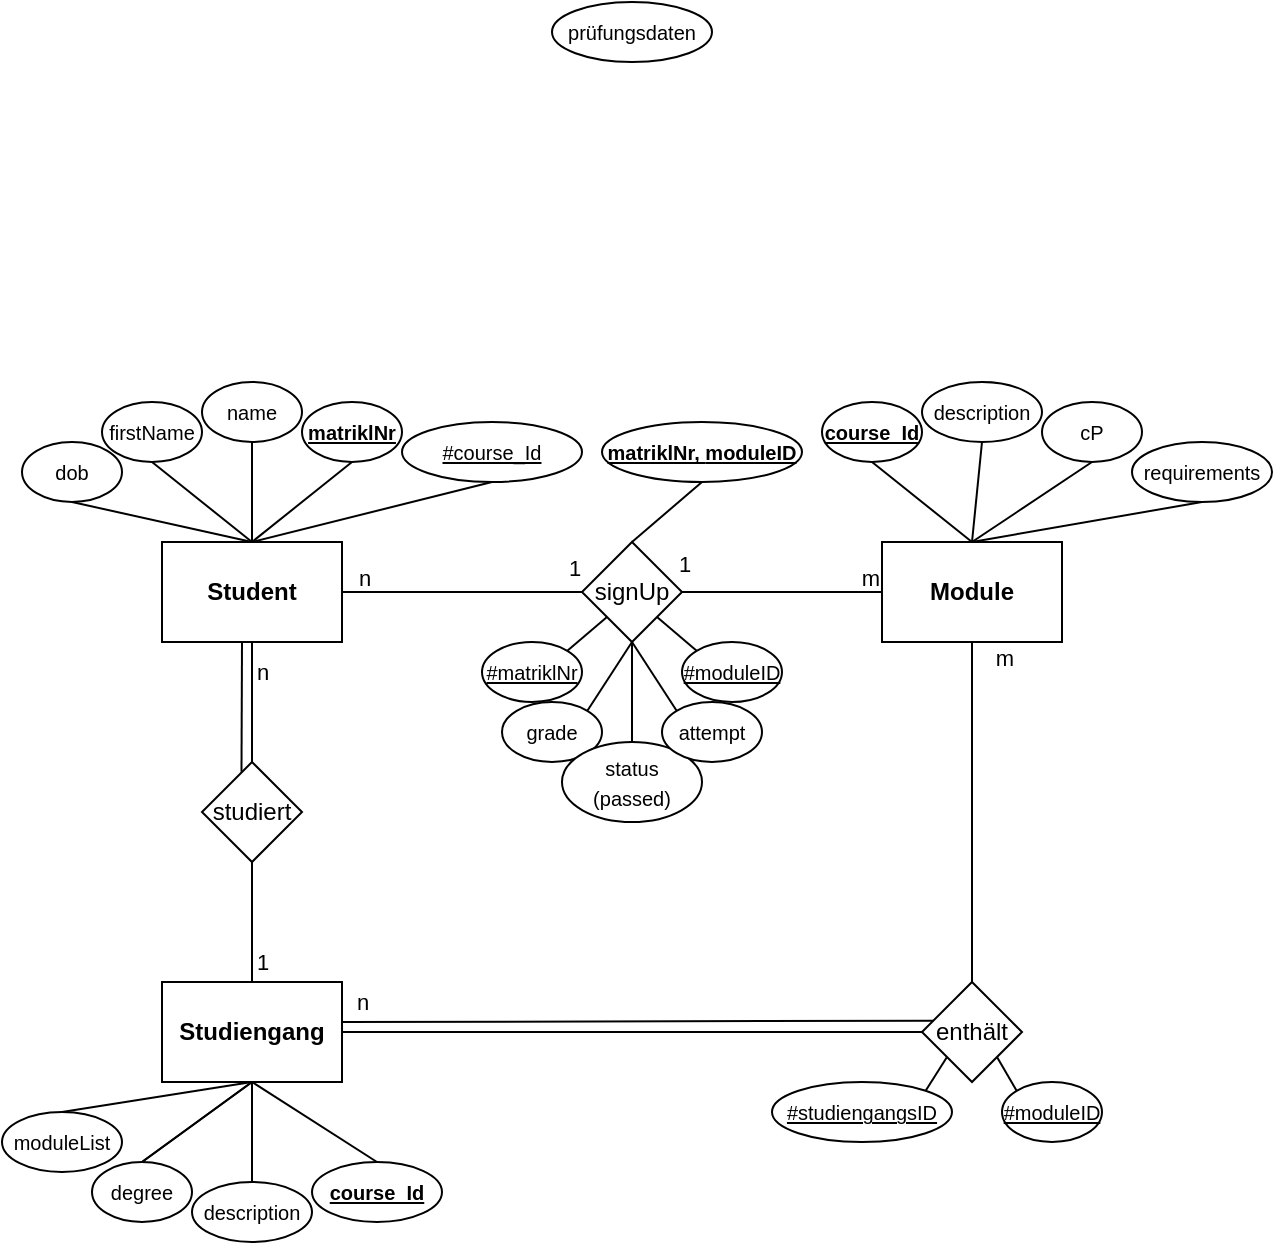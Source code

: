 <mxfile version="24.2.5" type="device">
  <diagram name="Seite-1" id="IcDrGNgG1QqAmfGNEyO5">
    <mxGraphModel dx="989" dy="532" grid="1" gridSize="10" guides="1" tooltips="1" connect="1" arrows="1" fold="1" page="1" pageScale="1" pageWidth="827" pageHeight="1169" math="0" shadow="0">
      <root>
        <mxCell id="0" />
        <mxCell id="1" parent="0" />
        <mxCell id="rMu8eChGB8LK1C9Uu2LS-68" value="n" style="edgeLabel;html=1;align=center;verticalAlign=middle;resizable=0;points=[];" parent="1" vertex="1" connectable="0">
          <mxGeometry x="365.003" y="270" as="geometry">
            <mxPoint x="-24" y="18" as="offset" />
          </mxGeometry>
        </mxCell>
        <mxCell id="rMu8eChGB8LK1C9Uu2LS-67" value="m" style="edgeLabel;html=1;align=center;verticalAlign=middle;resizable=0;points=[];" parent="1" vertex="1" connectable="0">
          <mxGeometry x="607.903" y="270" as="geometry">
            <mxPoint x="-14" y="18" as="offset" />
          </mxGeometry>
        </mxCell>
        <mxCell id="rMu8eChGB8LK1C9Uu2LS-5" value="&lt;b&gt;Student&lt;/b&gt;" style="rounded=0;whiteSpace=wrap;html=1;" parent="1" vertex="1">
          <mxGeometry x="240" y="270" width="90" height="50" as="geometry" />
        </mxCell>
        <mxCell id="rMu8eChGB8LK1C9Uu2LS-6" value="&lt;b&gt;Module&lt;/b&gt;" style="rounded=0;whiteSpace=wrap;html=1;" parent="1" vertex="1">
          <mxGeometry x="600" y="270" width="90" height="50" as="geometry" />
        </mxCell>
        <mxCell id="rMu8eChGB8LK1C9Uu2LS-8" value="" style="endArrow=none;html=1;rounded=0;exitX=1;exitY=0.5;exitDx=0;exitDy=0;entryX=0;entryY=0.5;entryDx=0;entryDy=0;" parent="1" source="rMu8eChGB8LK1C9Uu2LS-11" target="rMu8eChGB8LK1C9Uu2LS-6" edge="1">
          <mxGeometry width="50" height="50" relative="1" as="geometry">
            <mxPoint x="530" y="295" as="sourcePoint" />
            <mxPoint x="680" y="490" as="targetPoint" />
          </mxGeometry>
        </mxCell>
        <mxCell id="rMu8eChGB8LK1C9Uu2LS-11" value="signUp" style="rhombus;whiteSpace=wrap;html=1;" parent="1" vertex="1">
          <mxGeometry x="450" y="270" width="50" height="50" as="geometry" />
        </mxCell>
        <mxCell id="rMu8eChGB8LK1C9Uu2LS-15" value="&lt;b&gt;Studiengang&lt;/b&gt;" style="rounded=0;whiteSpace=wrap;html=1;" parent="1" vertex="1">
          <mxGeometry x="240" y="490" width="90" height="50" as="geometry" />
        </mxCell>
        <mxCell id="rMu8eChGB8LK1C9Uu2LS-16" value="studiert" style="rhombus;whiteSpace=wrap;html=1;" parent="1" vertex="1">
          <mxGeometry x="260" y="380" width="50" height="50" as="geometry" />
        </mxCell>
        <mxCell id="rMu8eChGB8LK1C9Uu2LS-17" value="" style="endArrow=none;html=1;rounded=0;exitX=0.5;exitY=1;exitDx=0;exitDy=0;entryX=0.5;entryY=0;entryDx=0;entryDy=0;" parent="1" source="rMu8eChGB8LK1C9Uu2LS-5" target="rMu8eChGB8LK1C9Uu2LS-16" edge="1">
          <mxGeometry width="50" height="50" relative="1" as="geometry">
            <mxPoint x="240" y="350" as="sourcePoint" />
            <mxPoint x="310" y="350" as="targetPoint" />
          </mxGeometry>
        </mxCell>
        <mxCell id="rMu8eChGB8LK1C9Uu2LS-22" value="n" style="edgeLabel;html=1;align=center;verticalAlign=middle;resizable=0;points=[];" parent="rMu8eChGB8LK1C9Uu2LS-17" vertex="1" connectable="0">
          <mxGeometry x="-0.505" y="2" relative="1" as="geometry">
            <mxPoint x="3" as="offset" />
          </mxGeometry>
        </mxCell>
        <mxCell id="rMu8eChGB8LK1C9Uu2LS-24" value="" style="endArrow=none;html=1;rounded=0;entryX=0.5;entryY=1;entryDx=0;entryDy=0;exitX=0.5;exitY=0;exitDx=0;exitDy=0;" parent="1" source="rMu8eChGB8LK1C9Uu2LS-15" target="rMu8eChGB8LK1C9Uu2LS-16" edge="1">
          <mxGeometry width="50" height="50" relative="1" as="geometry">
            <mxPoint x="550" y="540" as="sourcePoint" />
            <mxPoint x="600" y="490" as="targetPoint" />
          </mxGeometry>
        </mxCell>
        <mxCell id="rMu8eChGB8LK1C9Uu2LS-25" value="1" style="edgeLabel;html=1;align=center;verticalAlign=middle;resizable=0;points=[];" parent="rMu8eChGB8LK1C9Uu2LS-24" vertex="1" connectable="0">
          <mxGeometry x="-0.403" y="-1" relative="1" as="geometry">
            <mxPoint x="4" y="8" as="offset" />
          </mxGeometry>
        </mxCell>
        <mxCell id="rMu8eChGB8LK1C9Uu2LS-27" value="enthält" style="rhombus;whiteSpace=wrap;html=1;" parent="1" vertex="1">
          <mxGeometry x="620" y="490" width="50" height="50" as="geometry" />
        </mxCell>
        <mxCell id="rMu8eChGB8LK1C9Uu2LS-30" value="" style="endArrow=none;html=1;rounded=0;exitX=0.5;exitY=0;exitDx=0;exitDy=0;entryX=0.5;entryY=1;entryDx=0;entryDy=0;" parent="1" source="rMu8eChGB8LK1C9Uu2LS-27" target="rMu8eChGB8LK1C9Uu2LS-6" edge="1">
          <mxGeometry width="50" height="50" relative="1" as="geometry">
            <mxPoint x="433" y="428" as="sourcePoint" />
            <mxPoint x="340" y="500" as="targetPoint" />
          </mxGeometry>
        </mxCell>
        <mxCell id="rMu8eChGB8LK1C9Uu2LS-34" value="&lt;font style=&quot;font-size: 10px;&quot;&gt;&lt;u&gt;&lt;b&gt;matriklNr&lt;/b&gt;&lt;/u&gt;&lt;/font&gt;" style="ellipse;whiteSpace=wrap;html=1;" parent="1" vertex="1">
          <mxGeometry x="310" y="200" width="50" height="30" as="geometry" />
        </mxCell>
        <mxCell id="rMu8eChGB8LK1C9Uu2LS-35" value="" style="endArrow=none;html=1;rounded=0;entryX=0.5;entryY=1;entryDx=0;entryDy=0;exitX=0.5;exitY=0;exitDx=0;exitDy=0;" parent="1" source="rMu8eChGB8LK1C9Uu2LS-5" target="rMu8eChGB8LK1C9Uu2LS-34" edge="1">
          <mxGeometry width="50" height="50" relative="1" as="geometry">
            <mxPoint x="550" y="340" as="sourcePoint" />
            <mxPoint x="600" y="290" as="targetPoint" />
          </mxGeometry>
        </mxCell>
        <mxCell id="rMu8eChGB8LK1C9Uu2LS-36" value="&lt;font style=&quot;font-size: 10px;&quot;&gt;name&lt;/font&gt;" style="ellipse;whiteSpace=wrap;html=1;" parent="1" vertex="1">
          <mxGeometry x="260" y="190" width="50" height="30" as="geometry" />
        </mxCell>
        <mxCell id="rMu8eChGB8LK1C9Uu2LS-37" value="" style="endArrow=none;html=1;rounded=0;entryX=0.5;entryY=1;entryDx=0;entryDy=0;exitX=0.5;exitY=0;exitDx=0;exitDy=0;" parent="1" source="rMu8eChGB8LK1C9Uu2LS-5" target="rMu8eChGB8LK1C9Uu2LS-36" edge="1">
          <mxGeometry width="50" height="50" relative="1" as="geometry">
            <mxPoint x="295" y="280" as="sourcePoint" />
            <mxPoint x="275" y="220" as="targetPoint" />
          </mxGeometry>
        </mxCell>
        <mxCell id="rMu8eChGB8LK1C9Uu2LS-38" value="&lt;font style=&quot;font-size: 10px;&quot;&gt;firstName&lt;/font&gt;" style="ellipse;whiteSpace=wrap;html=1;" parent="1" vertex="1">
          <mxGeometry x="210" y="200" width="50" height="30" as="geometry" />
        </mxCell>
        <mxCell id="rMu8eChGB8LK1C9Uu2LS-39" value="" style="endArrow=none;html=1;rounded=0;entryX=0.5;entryY=1;entryDx=0;entryDy=0;exitX=0.5;exitY=0;exitDx=0;exitDy=0;" parent="1" source="rMu8eChGB8LK1C9Uu2LS-5" target="rMu8eChGB8LK1C9Uu2LS-38" edge="1">
          <mxGeometry width="50" height="50" relative="1" as="geometry">
            <mxPoint x="262.5" y="300" as="sourcePoint" />
            <mxPoint x="252.5" y="250" as="targetPoint" />
          </mxGeometry>
        </mxCell>
        <mxCell id="rMu8eChGB8LK1C9Uu2LS-40" value="&lt;font style=&quot;font-size: 10px;&quot;&gt;dob&lt;/font&gt;" style="ellipse;whiteSpace=wrap;html=1;" parent="1" vertex="1">
          <mxGeometry x="170" y="220" width="50" height="30" as="geometry" />
        </mxCell>
        <mxCell id="rMu8eChGB8LK1C9Uu2LS-41" value="" style="endArrow=none;html=1;rounded=0;entryX=0.5;entryY=1;entryDx=0;entryDy=0;exitX=0.5;exitY=0;exitDx=0;exitDy=0;" parent="1" source="rMu8eChGB8LK1C9Uu2LS-5" target="rMu8eChGB8LK1C9Uu2LS-40" edge="1">
          <mxGeometry width="50" height="50" relative="1" as="geometry">
            <mxPoint x="255" y="350" as="sourcePoint" />
            <mxPoint x="245" y="300" as="targetPoint" />
          </mxGeometry>
        </mxCell>
        <mxCell id="rMu8eChGB8LK1C9Uu2LS-42" value="&lt;span style=&quot;font-size: 10px;&quot;&gt;&lt;u&gt;&lt;b&gt;course_Id&lt;/b&gt;&lt;/u&gt;&lt;/span&gt;" style="ellipse;whiteSpace=wrap;html=1;" parent="1" vertex="1">
          <mxGeometry x="315" y="580" width="65" height="30" as="geometry" />
        </mxCell>
        <mxCell id="rMu8eChGB8LK1C9Uu2LS-43" value="" style="endArrow=none;html=1;rounded=0;entryX=0.5;entryY=0;entryDx=0;entryDy=0;" parent="1" target="rMu8eChGB8LK1C9Uu2LS-42" edge="1">
          <mxGeometry width="50" height="50" relative="1" as="geometry">
            <mxPoint x="285" y="540" as="sourcePoint" />
            <mxPoint x="600" y="710" as="targetPoint" />
          </mxGeometry>
        </mxCell>
        <mxCell id="rMu8eChGB8LK1C9Uu2LS-44" value="&lt;span style=&quot;font-size: 10px;&quot;&gt;description&lt;/span&gt;" style="ellipse;whiteSpace=wrap;html=1;" parent="1" vertex="1">
          <mxGeometry x="255" y="590" width="60" height="30" as="geometry" />
        </mxCell>
        <mxCell id="rMu8eChGB8LK1C9Uu2LS-45" value="" style="endArrow=none;html=1;rounded=0;entryX=0.5;entryY=0;entryDx=0;entryDy=0;exitX=0.5;exitY=1;exitDx=0;exitDy=0;" parent="1" source="rMu8eChGB8LK1C9Uu2LS-15" target="rMu8eChGB8LK1C9Uu2LS-44" edge="1">
          <mxGeometry width="50" height="50" relative="1" as="geometry">
            <mxPoint x="285" y="540" as="sourcePoint" />
            <mxPoint x="290" y="620" as="targetPoint" />
          </mxGeometry>
        </mxCell>
        <mxCell id="rMu8eChGB8LK1C9Uu2LS-47" value="" style="endArrow=none;html=1;rounded=0;entryX=0.5;entryY=0;entryDx=0;entryDy=0;" parent="1" target="rMu8eChGB8LK1C9Uu2LS-46" edge="1">
          <mxGeometry width="50" height="50" relative="1" as="geometry">
            <mxPoint x="285" y="540" as="sourcePoint" />
            <mxPoint x="270" y="660" as="targetPoint" />
          </mxGeometry>
        </mxCell>
        <mxCell id="rMu8eChGB8LK1C9Uu2LS-48" value="&lt;font style=&quot;font-size: 10px;&quot;&gt;moduleList&lt;/font&gt;" style="ellipse;whiteSpace=wrap;html=1;" parent="1" vertex="1">
          <mxGeometry x="160" y="555" width="60" height="30" as="geometry" />
        </mxCell>
        <mxCell id="rMu8eChGB8LK1C9Uu2LS-49" value="" style="endArrow=none;html=1;rounded=0;entryX=0.5;entryY=0;entryDx=0;entryDy=0;exitX=0.5;exitY=1;exitDx=0;exitDy=0;" parent="1" source="rMu8eChGB8LK1C9Uu2LS-15" target="rMu8eChGB8LK1C9Uu2LS-48" edge="1">
          <mxGeometry width="50" height="50" relative="1" as="geometry">
            <mxPoint x="285" y="690" as="sourcePoint" />
            <mxPoint x="245" y="720" as="targetPoint" />
          </mxGeometry>
        </mxCell>
        <mxCell id="rMu8eChGB8LK1C9Uu2LS-51" value="" style="endArrow=none;html=1;rounded=0;entryX=0.5;entryY=0;entryDx=0;entryDy=0;" parent="1" target="rMu8eChGB8LK1C9Uu2LS-46" edge="1">
          <mxGeometry width="50" height="50" relative="1" as="geometry">
            <mxPoint x="285" y="540" as="sourcePoint" />
            <mxPoint x="285" y="610" as="targetPoint" />
          </mxGeometry>
        </mxCell>
        <mxCell id="rMu8eChGB8LK1C9Uu2LS-46" value="&lt;font style=&quot;font-size: 10px;&quot;&gt;degree&lt;/font&gt;" style="ellipse;whiteSpace=wrap;html=1;" parent="1" vertex="1">
          <mxGeometry x="205" y="580" width="50" height="30" as="geometry" />
        </mxCell>
        <mxCell id="rMu8eChGB8LK1C9Uu2LS-54" value="&lt;span style=&quot;font-size: 10px;&quot;&gt;requirements&lt;/span&gt;" style="ellipse;whiteSpace=wrap;html=1;" parent="1" vertex="1">
          <mxGeometry x="725" y="220" width="70" height="30" as="geometry" />
        </mxCell>
        <mxCell id="rMu8eChGB8LK1C9Uu2LS-55" value="" style="endArrow=none;html=1;rounded=0;entryX=0.5;entryY=1;entryDx=0;entryDy=0;exitX=0.5;exitY=0;exitDx=0;exitDy=0;" parent="1" source="rMu8eChGB8LK1C9Uu2LS-6" target="rMu8eChGB8LK1C9Uu2LS-54" edge="1">
          <mxGeometry width="50" height="50" relative="1" as="geometry">
            <mxPoint x="660" y="255" as="sourcePoint" />
            <mxPoint x="975" y="275" as="targetPoint" />
          </mxGeometry>
        </mxCell>
        <mxCell id="rMu8eChGB8LK1C9Uu2LS-56" value="&lt;span style=&quot;font-size: 10px;&quot;&gt;cP&lt;/span&gt;" style="ellipse;whiteSpace=wrap;html=1;" parent="1" vertex="1">
          <mxGeometry x="680" y="200" width="50" height="30" as="geometry" />
        </mxCell>
        <mxCell id="rMu8eChGB8LK1C9Uu2LS-57" value="" style="endArrow=none;html=1;rounded=0;entryX=0.5;entryY=1;entryDx=0;entryDy=0;exitX=0.5;exitY=0;exitDx=0;exitDy=0;" parent="1" source="rMu8eChGB8LK1C9Uu2LS-6" target="rMu8eChGB8LK1C9Uu2LS-56" edge="1">
          <mxGeometry width="50" height="50" relative="1" as="geometry">
            <mxPoint x="660" y="255" as="sourcePoint" />
            <mxPoint x="650" y="205" as="targetPoint" />
          </mxGeometry>
        </mxCell>
        <mxCell id="rMu8eChGB8LK1C9Uu2LS-58" value="&lt;font style=&quot;font-size: 10px;&quot;&gt;description&lt;/font&gt;" style="ellipse;whiteSpace=wrap;html=1;" parent="1" vertex="1">
          <mxGeometry x="620" y="190" width="60" height="30" as="geometry" />
        </mxCell>
        <mxCell id="rMu8eChGB8LK1C9Uu2LS-59" value="" style="endArrow=none;html=1;rounded=0;entryX=0.5;entryY=1;entryDx=0;entryDy=0;exitX=0.5;exitY=0;exitDx=0;exitDy=0;" parent="1" source="rMu8eChGB8LK1C9Uu2LS-6" target="rMu8eChGB8LK1C9Uu2LS-58" edge="1">
          <mxGeometry width="50" height="50" relative="1" as="geometry">
            <mxPoint x="660" y="255" as="sourcePoint" />
            <mxPoint x="627.5" y="235" as="targetPoint" />
          </mxGeometry>
        </mxCell>
        <mxCell id="rMu8eChGB8LK1C9Uu2LS-60" value="&lt;font style=&quot;font-size: 10px;&quot;&gt;&lt;u&gt;&lt;b&gt;course_Id&lt;/b&gt;&lt;/u&gt;&lt;/font&gt;" style="ellipse;whiteSpace=wrap;html=1;" parent="1" vertex="1">
          <mxGeometry x="570" y="200" width="50" height="30" as="geometry" />
        </mxCell>
        <mxCell id="rMu8eChGB8LK1C9Uu2LS-61" value="" style="endArrow=none;html=1;rounded=0;entryX=0.5;entryY=1;entryDx=0;entryDy=0;exitX=0.5;exitY=0;exitDx=0;exitDy=0;" parent="1" source="rMu8eChGB8LK1C9Uu2LS-6" target="rMu8eChGB8LK1C9Uu2LS-60" edge="1">
          <mxGeometry width="50" height="50" relative="1" as="geometry">
            <mxPoint x="660" y="255" as="sourcePoint" />
            <mxPoint x="620" y="285" as="targetPoint" />
          </mxGeometry>
        </mxCell>
        <mxCell id="rMu8eChGB8LK1C9Uu2LS-12" value="" style="endArrow=none;html=1;rounded=0;exitX=1;exitY=0.5;exitDx=0;exitDy=0;entryX=0;entryY=0.5;entryDx=0;entryDy=0;" parent="1" source="rMu8eChGB8LK1C9Uu2LS-5" target="rMu8eChGB8LK1C9Uu2LS-11" edge="1">
          <mxGeometry width="50" height="50" relative="1" as="geometry">
            <mxPoint x="330" y="295" as="sourcePoint" />
            <mxPoint x="520" y="295" as="targetPoint" />
          </mxGeometry>
        </mxCell>
        <mxCell id="rMu8eChGB8LK1C9Uu2LS-66" value="m" style="edgeLabel;html=1;align=center;verticalAlign=middle;resizable=0;points=[];" parent="1" vertex="1" connectable="0">
          <mxGeometry x="675.003" y="310" as="geometry">
            <mxPoint x="-14" y="18" as="offset" />
          </mxGeometry>
        </mxCell>
        <mxCell id="rMu8eChGB8LK1C9Uu2LS-69" value="&lt;font style=&quot;font-size: 10px;&quot;&gt;&lt;u&gt;#course_Id&lt;/u&gt;&lt;/font&gt;" style="ellipse;whiteSpace=wrap;html=1;" parent="1" vertex="1">
          <mxGeometry x="360" y="210" width="90" height="30" as="geometry" />
        </mxCell>
        <mxCell id="rMu8eChGB8LK1C9Uu2LS-70" value="" style="endArrow=none;html=1;rounded=0;entryX=0.5;entryY=1;entryDx=0;entryDy=0;exitX=0.5;exitY=0;exitDx=0;exitDy=0;" parent="1" source="rMu8eChGB8LK1C9Uu2LS-5" target="rMu8eChGB8LK1C9Uu2LS-69" edge="1">
          <mxGeometry width="50" height="50" relative="1" as="geometry">
            <mxPoint x="295" y="280" as="sourcePoint" />
            <mxPoint x="345" y="240" as="targetPoint" />
          </mxGeometry>
        </mxCell>
        <mxCell id="rMu8eChGB8LK1C9Uu2LS-71" value="" style="endArrow=none;html=1;rounded=0;exitX=1;exitY=0.5;exitDx=0;exitDy=0;entryX=0;entryY=0.5;entryDx=0;entryDy=0;" parent="1" source="rMu8eChGB8LK1C9Uu2LS-15" target="rMu8eChGB8LK1C9Uu2LS-27" edge="1">
          <mxGeometry width="50" height="50" relative="1" as="geometry">
            <mxPoint x="340" y="490" as="sourcePoint" />
            <mxPoint x="450" y="490" as="targetPoint" />
          </mxGeometry>
        </mxCell>
        <mxCell id="rMu8eChGB8LK1C9Uu2LS-72" value="&lt;font style=&quot;font-size: 10px;&quot;&gt;&lt;u&gt;#matriklNr&lt;/u&gt;&lt;/font&gt;" style="ellipse;whiteSpace=wrap;html=1;" parent="1" vertex="1">
          <mxGeometry x="400" y="320" width="50" height="30" as="geometry" />
        </mxCell>
        <mxCell id="rMu8eChGB8LK1C9Uu2LS-73" value="&lt;font style=&quot;font-size: 10px;&quot;&gt;&lt;u&gt;#moduleID&lt;/u&gt;&lt;/font&gt;" style="ellipse;whiteSpace=wrap;html=1;" parent="1" vertex="1">
          <mxGeometry x="500" y="320" width="50" height="30" as="geometry" />
        </mxCell>
        <mxCell id="rMu8eChGB8LK1C9Uu2LS-74" value="" style="endArrow=none;html=1;rounded=0;exitX=1;exitY=0;exitDx=0;exitDy=0;entryX=0;entryY=1;entryDx=0;entryDy=0;" parent="1" source="rMu8eChGB8LK1C9Uu2LS-72" target="rMu8eChGB8LK1C9Uu2LS-11" edge="1">
          <mxGeometry width="50" height="50" relative="1" as="geometry">
            <mxPoint x="340" y="305" as="sourcePoint" />
            <mxPoint x="460" y="305" as="targetPoint" />
          </mxGeometry>
        </mxCell>
        <mxCell id="rMu8eChGB8LK1C9Uu2LS-75" value="" style="endArrow=none;html=1;rounded=0;exitX=0;exitY=0;exitDx=0;exitDy=0;entryX=1;entryY=1;entryDx=0;entryDy=0;" parent="1" source="rMu8eChGB8LK1C9Uu2LS-73" target="rMu8eChGB8LK1C9Uu2LS-11" edge="1">
          <mxGeometry width="50" height="50" relative="1" as="geometry">
            <mxPoint x="453" y="334" as="sourcePoint" />
            <mxPoint x="473" y="318" as="targetPoint" />
          </mxGeometry>
        </mxCell>
        <mxCell id="rMu8eChGB8LK1C9Uu2LS-78" value="&lt;font style=&quot;font-size: 10px;&quot;&gt;&lt;u&gt;#moduleID&lt;/u&gt;&lt;/font&gt;" style="ellipse;whiteSpace=wrap;html=1;" parent="1" vertex="1">
          <mxGeometry x="660" y="540" width="50" height="30" as="geometry" />
        </mxCell>
        <mxCell id="rMu8eChGB8LK1C9Uu2LS-79" value="&lt;font style=&quot;font-size: 10px;&quot;&gt;&lt;u&gt;#studiengangsID&lt;/u&gt;&lt;/font&gt;" style="ellipse;whiteSpace=wrap;html=1;" parent="1" vertex="1">
          <mxGeometry x="545" y="540" width="90" height="30" as="geometry" />
        </mxCell>
        <mxCell id="rMu8eChGB8LK1C9Uu2LS-80" value="" style="endArrow=none;html=1;rounded=0;exitX=1;exitY=0;exitDx=0;exitDy=0;entryX=0;entryY=1;entryDx=0;entryDy=0;" parent="1" source="rMu8eChGB8LK1C9Uu2LS-79" target="rMu8eChGB8LK1C9Uu2LS-27" edge="1">
          <mxGeometry width="50" height="50" relative="1" as="geometry">
            <mxPoint x="340" y="540" as="sourcePoint" />
            <mxPoint x="630" y="540" as="targetPoint" />
          </mxGeometry>
        </mxCell>
        <mxCell id="rMu8eChGB8LK1C9Uu2LS-81" value="" style="endArrow=none;html=1;rounded=0;exitX=0;exitY=0;exitDx=0;exitDy=0;entryX=1;entryY=1;entryDx=0;entryDy=0;" parent="1" source="rMu8eChGB8LK1C9Uu2LS-78" target="rMu8eChGB8LK1C9Uu2LS-27" edge="1">
          <mxGeometry width="50" height="50" relative="1" as="geometry">
            <mxPoint x="627" y="554" as="sourcePoint" />
            <mxPoint x="643" y="537" as="targetPoint" />
          </mxGeometry>
        </mxCell>
        <mxCell id="rMu8eChGB8LK1C9Uu2LS-82" value="" style="endArrow=none;html=1;rounded=0;exitX=1;exitY=0.5;exitDx=0;exitDy=0;entryX=0.114;entryY=0.387;entryDx=0;entryDy=0;entryPerimeter=0;" parent="1" target="rMu8eChGB8LK1C9Uu2LS-27" edge="1">
          <mxGeometry width="50" height="50" relative="1" as="geometry">
            <mxPoint x="330" y="510" as="sourcePoint" />
            <mxPoint x="620" y="510" as="targetPoint" />
          </mxGeometry>
        </mxCell>
        <mxCell id="rMu8eChGB8LK1C9Uu2LS-83" value="n" style="edgeLabel;html=1;align=center;verticalAlign=middle;resizable=0;points=[];" parent="1" vertex="1" connectable="0">
          <mxGeometry x="340" y="499.996" as="geometry" />
        </mxCell>
        <mxCell id="rMu8eChGB8LK1C9Uu2LS-84" value="" style="endArrow=none;html=1;rounded=0;exitX=0.5;exitY=1;exitDx=0;exitDy=0;entryX=0.395;entryY=0.098;entryDx=0;entryDy=0;entryPerimeter=0;" parent="1" target="rMu8eChGB8LK1C9Uu2LS-16" edge="1">
          <mxGeometry width="50" height="50" relative="1" as="geometry">
            <mxPoint x="280" y="320" as="sourcePoint" />
            <mxPoint x="280" y="380" as="targetPoint" />
          </mxGeometry>
        </mxCell>
        <mxCell id="DFJDuCLefwimtRMR1Hrq-1" value="&lt;span style=&quot;font-size: 10px;&quot;&gt;grade&lt;/span&gt;" style="ellipse;whiteSpace=wrap;html=1;" parent="1" vertex="1">
          <mxGeometry x="410" y="350" width="50" height="30" as="geometry" />
        </mxCell>
        <mxCell id="DFJDuCLefwimtRMR1Hrq-3" value="&lt;span style=&quot;font-size: 10px;&quot;&gt;status&lt;/span&gt;&lt;div&gt;&lt;span style=&quot;font-size: 10px;&quot;&gt;(passed)&lt;/span&gt;&lt;/div&gt;" style="ellipse;whiteSpace=wrap;html=1;" parent="1" vertex="1">
          <mxGeometry x="440" y="370" width="70" height="40" as="geometry" />
        </mxCell>
        <mxCell id="DFJDuCLefwimtRMR1Hrq-4" value="&lt;span style=&quot;font-size: 10px;&quot;&gt;attempt&lt;/span&gt;" style="ellipse;whiteSpace=wrap;html=1;" parent="1" vertex="1">
          <mxGeometry x="490" y="350" width="50" height="30" as="geometry" />
        </mxCell>
        <mxCell id="DFJDuCLefwimtRMR1Hrq-5" value="&lt;span style=&quot;font-size: 10px;&quot;&gt;prüfungsdaten&lt;/span&gt;" style="ellipse;whiteSpace=wrap;html=1;" parent="1" vertex="1">
          <mxGeometry x="435" width="80" height="30" as="geometry" />
        </mxCell>
        <mxCell id="DFJDuCLefwimtRMR1Hrq-8" value="" style="endArrow=none;html=1;rounded=0;exitX=0.5;exitY=0;exitDx=0;exitDy=0;entryX=0.5;entryY=1;entryDx=0;entryDy=0;" parent="1" source="DFJDuCLefwimtRMR1Hrq-3" target="rMu8eChGB8LK1C9Uu2LS-11" edge="1">
          <mxGeometry width="50" height="50" relative="1" as="geometry">
            <mxPoint x="453" y="334" as="sourcePoint" />
            <mxPoint x="473" y="318" as="targetPoint" />
          </mxGeometry>
        </mxCell>
        <mxCell id="DFJDuCLefwimtRMR1Hrq-10" value="" style="endArrow=none;html=1;rounded=0;exitX=0;exitY=0;exitDx=0;exitDy=0;entryX=0.5;entryY=1;entryDx=0;entryDy=0;" parent="1" source="DFJDuCLefwimtRMR1Hrq-4" target="rMu8eChGB8LK1C9Uu2LS-11" edge="1">
          <mxGeometry width="50" height="50" relative="1" as="geometry">
            <mxPoint x="485" y="380" as="sourcePoint" />
            <mxPoint x="485" y="330" as="targetPoint" />
          </mxGeometry>
        </mxCell>
        <mxCell id="DFJDuCLefwimtRMR1Hrq-11" value="" style="endArrow=none;html=1;rounded=0;exitX=1;exitY=0;exitDx=0;exitDy=0;entryX=0.5;entryY=1;entryDx=0;entryDy=0;" parent="1" source="DFJDuCLefwimtRMR1Hrq-1" target="rMu8eChGB8LK1C9Uu2LS-11" edge="1">
          <mxGeometry width="50" height="50" relative="1" as="geometry">
            <mxPoint x="507" y="364" as="sourcePoint" />
            <mxPoint x="485" y="330" as="targetPoint" />
          </mxGeometry>
        </mxCell>
        <mxCell id="DFJDuCLefwimtRMR1Hrq-12" value="&lt;b&gt;&lt;font style=&quot;font-size: 10px;&quot;&gt;&lt;u&gt;matriklNr,&amp;nbsp;&lt;/u&gt;&lt;/font&gt;&lt;u style=&quot;font-size: 10px; background-color: initial;&quot;&gt;moduleID&lt;/u&gt;&lt;/b&gt;" style="ellipse;whiteSpace=wrap;html=1;" parent="1" vertex="1">
          <mxGeometry x="460" y="210" width="100" height="30" as="geometry" />
        </mxCell>
        <mxCell id="DFJDuCLefwimtRMR1Hrq-13" value="" style="endArrow=none;html=1;rounded=0;exitX=0.5;exitY=1;exitDx=0;exitDy=0;entryX=0.5;entryY=0;entryDx=0;entryDy=0;" parent="1" source="DFJDuCLefwimtRMR1Hrq-12" target="rMu8eChGB8LK1C9Uu2LS-11" edge="1">
          <mxGeometry width="50" height="50" relative="1" as="geometry">
            <mxPoint x="418" y="224" as="sourcePoint" />
            <mxPoint x="458" y="248" as="targetPoint" />
          </mxGeometry>
        </mxCell>
        <mxCell id="DFJDuCLefwimtRMR1Hrq-16" value="1" style="edgeLabel;html=1;align=center;verticalAlign=middle;resizable=0;points=[];" parent="1" vertex="1" connectable="0">
          <mxGeometry x="390" y="294.999" as="geometry">
            <mxPoint x="56" y="-12" as="offset" />
          </mxGeometry>
        </mxCell>
        <mxCell id="DFJDuCLefwimtRMR1Hrq-18" value="1" style="edgeLabel;html=1;align=center;verticalAlign=middle;resizable=0;points=[];" parent="1" vertex="1" connectable="0">
          <mxGeometry x="365" y="309.999" as="geometry">
            <mxPoint x="136" y="-29" as="offset" />
          </mxGeometry>
        </mxCell>
      </root>
    </mxGraphModel>
  </diagram>
</mxfile>
